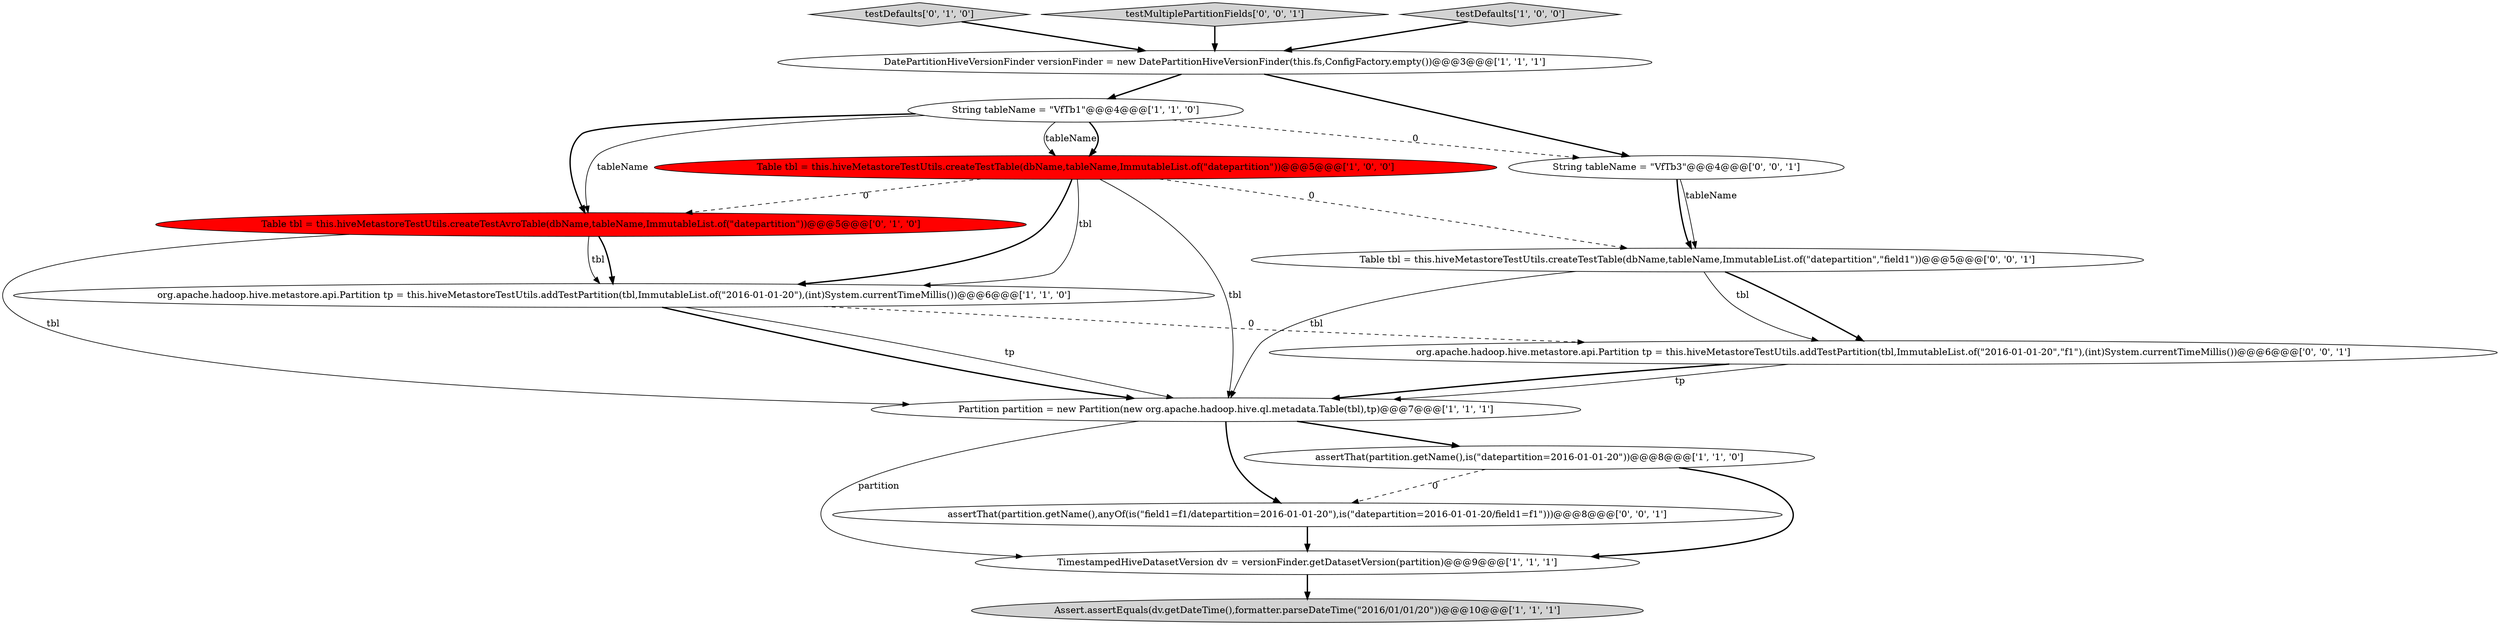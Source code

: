 digraph {
4 [style = filled, label = "Partition partition = new Partition(new org.apache.hadoop.hive.ql.metadata.Table(tbl),tp)@@@7@@@['1', '1', '1']", fillcolor = white, shape = ellipse image = "AAA0AAABBB1BBB"];
15 [style = filled, label = "assertThat(partition.getName(),anyOf(is(\"field1=f1/datepartition=2016-01-01-20\"),is(\"datepartition=2016-01-01-20/field1=f1\")))@@@8@@@['0', '0', '1']", fillcolor = white, shape = ellipse image = "AAA0AAABBB3BBB"];
9 [style = filled, label = "testDefaults['0', '1', '0']", fillcolor = lightgray, shape = diamond image = "AAA0AAABBB2BBB"];
5 [style = filled, label = "org.apache.hadoop.hive.metastore.api.Partition tp = this.hiveMetastoreTestUtils.addTestPartition(tbl,ImmutableList.of(\"2016-01-01-20\"),(int)System.currentTimeMillis())@@@6@@@['1', '1', '0']", fillcolor = white, shape = ellipse image = "AAA0AAABBB1BBB"];
0 [style = filled, label = "String tableName = \"VfTb1\"@@@4@@@['1', '1', '0']", fillcolor = white, shape = ellipse image = "AAA0AAABBB1BBB"];
7 [style = filled, label = "TimestampedHiveDatasetVersion dv = versionFinder.getDatasetVersion(partition)@@@9@@@['1', '1', '1']", fillcolor = white, shape = ellipse image = "AAA0AAABBB1BBB"];
13 [style = filled, label = "String tableName = \"VfTb3\"@@@4@@@['0', '0', '1']", fillcolor = white, shape = ellipse image = "AAA0AAABBB3BBB"];
14 [style = filled, label = "Table tbl = this.hiveMetastoreTestUtils.createTestTable(dbName,tableName,ImmutableList.of(\"datepartition\",\"field1\"))@@@5@@@['0', '0', '1']", fillcolor = white, shape = ellipse image = "AAA0AAABBB3BBB"];
3 [style = filled, label = "Assert.assertEquals(dv.getDateTime(),formatter.parseDateTime(\"2016/01/01/20\"))@@@10@@@['1', '1', '1']", fillcolor = lightgray, shape = ellipse image = "AAA0AAABBB1BBB"];
10 [style = filled, label = "Table tbl = this.hiveMetastoreTestUtils.createTestAvroTable(dbName,tableName,ImmutableList.of(\"datepartition\"))@@@5@@@['0', '1', '0']", fillcolor = red, shape = ellipse image = "AAA1AAABBB2BBB"];
8 [style = filled, label = "Table tbl = this.hiveMetastoreTestUtils.createTestTable(dbName,tableName,ImmutableList.of(\"datepartition\"))@@@5@@@['1', '0', '0']", fillcolor = red, shape = ellipse image = "AAA1AAABBB1BBB"];
11 [style = filled, label = "testMultiplePartitionFields['0', '0', '1']", fillcolor = lightgray, shape = diamond image = "AAA0AAABBB3BBB"];
6 [style = filled, label = "assertThat(partition.getName(),is(\"datepartition=2016-01-01-20\"))@@@8@@@['1', '1', '0']", fillcolor = white, shape = ellipse image = "AAA0AAABBB1BBB"];
1 [style = filled, label = "DatePartitionHiveVersionFinder versionFinder = new DatePartitionHiveVersionFinder(this.fs,ConfigFactory.empty())@@@3@@@['1', '1', '1']", fillcolor = white, shape = ellipse image = "AAA0AAABBB1BBB"];
12 [style = filled, label = "org.apache.hadoop.hive.metastore.api.Partition tp = this.hiveMetastoreTestUtils.addTestPartition(tbl,ImmutableList.of(\"2016-01-01-20\",\"f1\"),(int)System.currentTimeMillis())@@@6@@@['0', '0', '1']", fillcolor = white, shape = ellipse image = "AAA0AAABBB3BBB"];
2 [style = filled, label = "testDefaults['1', '0', '0']", fillcolor = lightgray, shape = diamond image = "AAA0AAABBB1BBB"];
5->12 [style = dashed, label="0"];
8->10 [style = dashed, label="0"];
15->7 [style = bold, label=""];
4->6 [style = bold, label=""];
11->1 [style = bold, label=""];
2->1 [style = bold, label=""];
12->4 [style = solid, label="tp"];
10->4 [style = solid, label="tbl"];
4->15 [style = bold, label=""];
8->4 [style = solid, label="tbl"];
0->8 [style = solid, label="tableName"];
13->14 [style = solid, label="tableName"];
1->0 [style = bold, label=""];
8->14 [style = dashed, label="0"];
1->13 [style = bold, label=""];
7->3 [style = bold, label=""];
10->5 [style = solid, label="tbl"];
8->5 [style = solid, label="tbl"];
0->10 [style = bold, label=""];
10->5 [style = bold, label=""];
8->5 [style = bold, label=""];
12->4 [style = bold, label=""];
6->15 [style = dashed, label="0"];
14->4 [style = solid, label="tbl"];
14->12 [style = bold, label=""];
5->4 [style = bold, label=""];
4->7 [style = solid, label="partition"];
0->13 [style = dashed, label="0"];
0->8 [style = bold, label=""];
14->12 [style = solid, label="tbl"];
5->4 [style = solid, label="tp"];
6->7 [style = bold, label=""];
9->1 [style = bold, label=""];
0->10 [style = solid, label="tableName"];
13->14 [style = bold, label=""];
}
